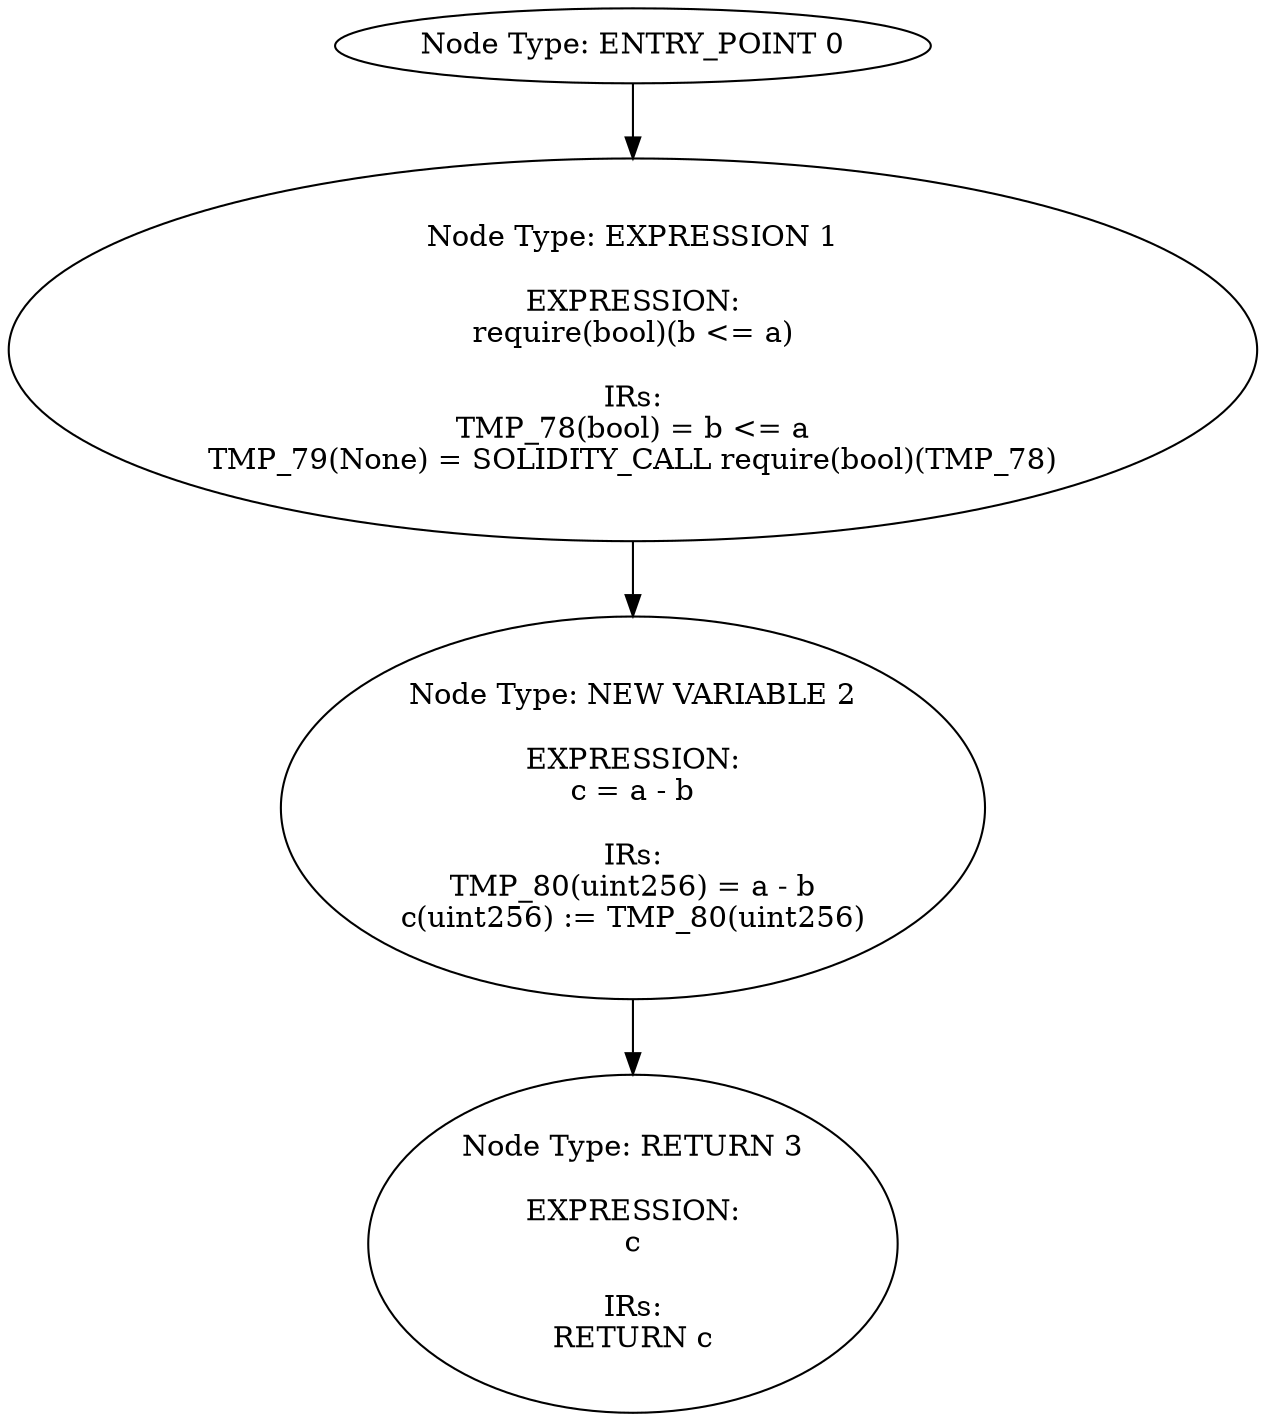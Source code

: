digraph{
0[label="Node Type: ENTRY_POINT 0
"];
0->1;
1[label="Node Type: EXPRESSION 1

EXPRESSION:
require(bool)(b <= a)

IRs:
TMP_78(bool) = b <= a
TMP_79(None) = SOLIDITY_CALL require(bool)(TMP_78)"];
1->2;
2[label="Node Type: NEW VARIABLE 2

EXPRESSION:
c = a - b

IRs:
TMP_80(uint256) = a - b
c(uint256) := TMP_80(uint256)"];
2->3;
3[label="Node Type: RETURN 3

EXPRESSION:
c

IRs:
RETURN c"];
}
